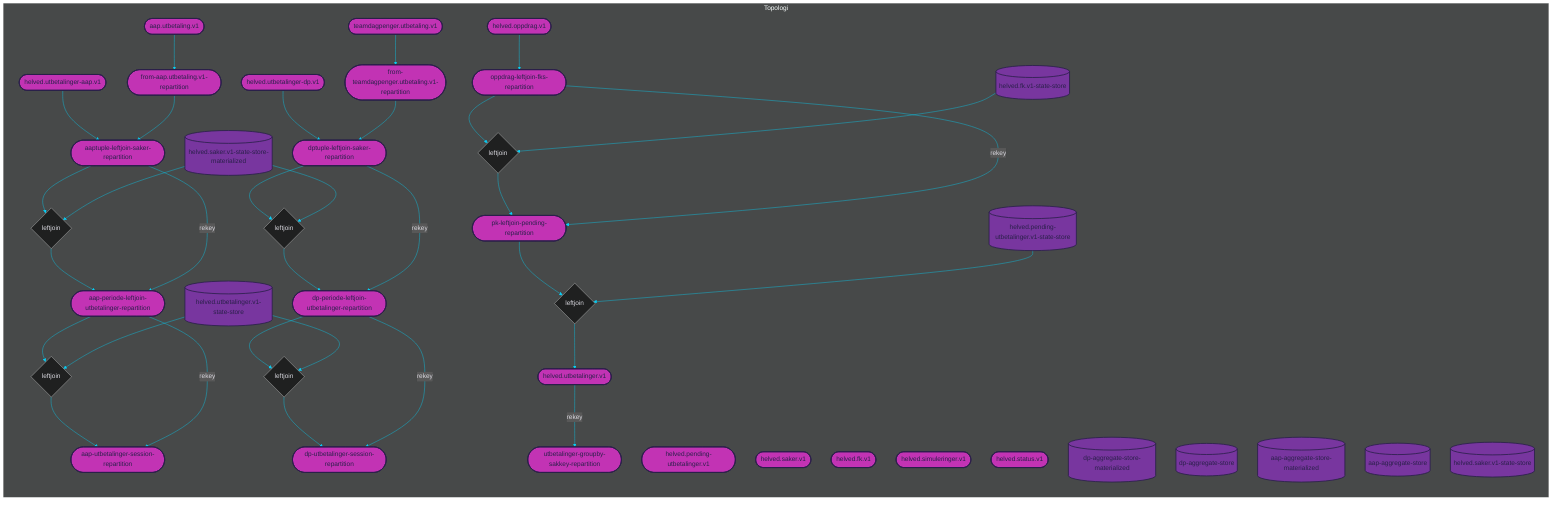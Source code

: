 %%{init: {'theme': 'dark', 'themeVariables': { 'primaryColor': '#07cff6', 'textColor': '#dad9e0', 'lineColor': '#07cff6'}}}%%

graph LR

subgraph Topologi
    %% TOPICS
    helved.utbetalinger.v1([helved.utbetalinger.v1])
	aap-periode-leftjoin-utbetalinger-repartition([aap-periode-leftjoin-utbetalinger-repartition])
	dp-periode-leftjoin-utbetalinger-repartition([dp-periode-leftjoin-utbetalinger-repartition])
	aap-utbetalinger-session-repartition([aap-utbetalinger-session-repartition])
	dp-utbetalinger-session-repartition([dp-utbetalinger-session-repartition])
	utbetalinger-groupby-sakkey-repartition([utbetalinger-groupby-sakkey-repartition])
	pk-leftjoin-pending-repartition([pk-leftjoin-pending-repartition])
	helved.pending-utbetalinger.v1([helved.pending-utbetalinger.v1])
	aaptuple-leftjoin-saker-repartition([aaptuple-leftjoin-saker-repartition])
	dptuple-leftjoin-saker-repartition([dptuple-leftjoin-saker-repartition])
	helved.saker.v1([helved.saker.v1])
	oppdrag-leftjoin-fks-repartition([oppdrag-leftjoin-fks-repartition])
	helved.fk.v1([helved.fk.v1])
	teamdagpenger.utbetaling.v1([teamdagpenger.utbetaling.v1])
	from-teamdagpenger.utbetaling.v1-repartition([from-teamdagpenger.utbetaling.v1-repartition])
	helved.utbetalinger-dp.v1([helved.utbetalinger-dp.v1])
	helved.simuleringer.v1([helved.simuleringer.v1])
	helved.oppdrag.v1([helved.oppdrag.v1])
	helved.status.v1([helved.status.v1])
	aap.utbetaling.v1([aap.utbetaling.v1])
	from-aap.utbetaling.v1-repartition([from-aap.utbetaling.v1-repartition])
	helved.utbetalinger-aap.v1([helved.utbetalinger-aap.v1])

    %% JOINS
    aap-periode-leftjoin-utbetalinger{leftjoin}
	dp-periode-leftjoin-utbetalinger{leftjoin}
	pk-leftjoin-pending{leftjoin}
	aaptuple-leftjoin-saker{leftjoin}
	dptuple-leftjoin-saker{leftjoin}
	oppdrag-leftjoin-fks{leftjoin}

    %% STATE PROCESSORS
    
    
    %% STATE STORES
    helved.utbetalinger.v1-state-store[(helved.utbetalinger.v1-state-store)]
	helved.pending-utbetalinger.v1-state-store[(helved.pending-utbetalinger.v1-state-store)]
	helved.saker.v1-state-store-materialized[(helved.saker.v1-state-store-materialized)]
	helved.fk.v1-state-store[(helved.fk.v1-state-store)]
	dp-aggregate-store-materialized[(dp-aggregate-store-materialized)]
	dp-aggregate-store[(dp-aggregate-store)]
	aap-aggregate-store-materialized[(aap-aggregate-store-materialized)]
	aap-aggregate-store[(aap-aggregate-store)]
	helved.saker.v1-state-store[(helved.saker.v1-state-store)]
    
    %% DATABASES
    
    

    %% PROCESSOR API JOBS
    
    
    %% JOIN STREAMS
    aap-periode-leftjoin-utbetalinger-repartition --> aap-periode-leftjoin-utbetalinger
	helved.utbetalinger.v1-state-store --> aap-periode-leftjoin-utbetalinger
	aap-periode-leftjoin-utbetalinger --> aap-utbetalinger-session-repartition
	dp-periode-leftjoin-utbetalinger-repartition --> dp-periode-leftjoin-utbetalinger
	helved.utbetalinger.v1-state-store --> dp-periode-leftjoin-utbetalinger
	dp-periode-leftjoin-utbetalinger --> dp-utbetalinger-session-repartition
	pk-leftjoin-pending-repartition --> pk-leftjoin-pending
	helved.pending-utbetalinger.v1-state-store --> pk-leftjoin-pending
	pk-leftjoin-pending --> helved.utbetalinger.v1
	aaptuple-leftjoin-saker-repartition --> aaptuple-leftjoin-saker
	helved.saker.v1-state-store-materialized --> aaptuple-leftjoin-saker
	aaptuple-leftjoin-saker --> aap-periode-leftjoin-utbetalinger-repartition
	dptuple-leftjoin-saker-repartition --> dptuple-leftjoin-saker
	helved.saker.v1-state-store-materialized --> dptuple-leftjoin-saker
	dptuple-leftjoin-saker --> dp-periode-leftjoin-utbetalinger-repartition
	oppdrag-leftjoin-fks-repartition --> oppdrag-leftjoin-fks
	helved.fk.v1-state-store --> oppdrag-leftjoin-fks
	oppdrag-leftjoin-fks --> pk-leftjoin-pending-repartition

    %% TABLE STREAMS
    

    %% JOB STREAMS
    
    
    %% BRANCH STREAMS
    

    %% REPARTITION STREAMS
    helved.utbetalinger.v1 --> |rekey| utbetalinger-groupby-sakkey-repartition
	aap-periode-leftjoin-utbetalinger-repartition --> |rekey| aap-utbetalinger-session-repartition
	dp-periode-leftjoin-utbetalinger-repartition --> |rekey| dp-utbetalinger-session-repartition
	aaptuple-leftjoin-saker-repartition --> |rekey| aap-periode-leftjoin-utbetalinger-repartition
	dptuple-leftjoin-saker-repartition --> |rekey| dp-periode-leftjoin-utbetalinger-repartition
	oppdrag-leftjoin-fks-repartition --> |rekey| pk-leftjoin-pending-repartition
    
    %% BASIC STREAMS
    teamdagpenger.utbetaling.v1 --> from-teamdagpenger.utbetaling.v1-repartition
	helved.utbetalinger-dp.v1 --> dptuple-leftjoin-saker-repartition
	from-teamdagpenger.utbetaling.v1-repartition --> dptuple-leftjoin-saker-repartition
	aap.utbetaling.v1 --> from-aap.utbetaling.v1-repartition
	helved.utbetalinger-aap.v1 --> aaptuple-leftjoin-saker-repartition
	from-aap.utbetaling.v1-repartition --> aaptuple-leftjoin-saker-repartition
	helved.oppdrag.v1 --> oppdrag-leftjoin-fks-repartition
    
    %% CUSTOM PROCESS STREAMS
    
end

%% COLORS
%% light    #dad9e0
%% purple   #78369f
%% pink     #c233b4
%% dark     #2a204a
%% blue     #07cff6

%% STYLES
style helved.utbetalinger.v1 fill:#c233b4, stroke:#2a204a, stroke-width:2px, color:#2a204a
style aap-periode-leftjoin-utbetalinger-repartition fill:#c233b4, stroke:#2a204a, stroke-width:2px, color:#2a204a
style dp-periode-leftjoin-utbetalinger-repartition fill:#c233b4, stroke:#2a204a, stroke-width:2px, color:#2a204a
style aap-utbetalinger-session-repartition fill:#c233b4, stroke:#2a204a, stroke-width:2px, color:#2a204a
style dp-utbetalinger-session-repartition fill:#c233b4, stroke:#2a204a, stroke-width:2px, color:#2a204a
style utbetalinger-groupby-sakkey-repartition fill:#c233b4, stroke:#2a204a, stroke-width:2px, color:#2a204a
style pk-leftjoin-pending-repartition fill:#c233b4, stroke:#2a204a, stroke-width:2px, color:#2a204a
style helved.pending-utbetalinger.v1 fill:#c233b4, stroke:#2a204a, stroke-width:2px, color:#2a204a
style aaptuple-leftjoin-saker-repartition fill:#c233b4, stroke:#2a204a, stroke-width:2px, color:#2a204a
style dptuple-leftjoin-saker-repartition fill:#c233b4, stroke:#2a204a, stroke-width:2px, color:#2a204a
style helved.saker.v1 fill:#c233b4, stroke:#2a204a, stroke-width:2px, color:#2a204a
style oppdrag-leftjoin-fks-repartition fill:#c233b4, stroke:#2a204a, stroke-width:2px, color:#2a204a
style helved.fk.v1 fill:#c233b4, stroke:#2a204a, stroke-width:2px, color:#2a204a
style teamdagpenger.utbetaling.v1 fill:#c233b4, stroke:#2a204a, stroke-width:2px, color:#2a204a
style from-teamdagpenger.utbetaling.v1-repartition fill:#c233b4, stroke:#2a204a, stroke-width:2px, color:#2a204a
style helved.utbetalinger-dp.v1 fill:#c233b4, stroke:#2a204a, stroke-width:2px, color:#2a204a
style helved.simuleringer.v1 fill:#c233b4, stroke:#2a204a, stroke-width:2px, color:#2a204a
style helved.oppdrag.v1 fill:#c233b4, stroke:#2a204a, stroke-width:2px, color:#2a204a
style helved.status.v1 fill:#c233b4, stroke:#2a204a, stroke-width:2px, color:#2a204a
style aap.utbetaling.v1 fill:#c233b4, stroke:#2a204a, stroke-width:2px, color:#2a204a
style from-aap.utbetaling.v1-repartition fill:#c233b4, stroke:#2a204a, stroke-width:2px, color:#2a204a
style helved.utbetalinger-aap.v1 fill:#c233b4, stroke:#2a204a, stroke-width:2px, color:#2a204a
style helved.utbetalinger.v1-state-store fill:#78369f, stroke:#2a204a, stroke-width:2px, color:#2a204a
style helved.pending-utbetalinger.v1-state-store fill:#78369f, stroke:#2a204a, stroke-width:2px, color:#2a204a
style helved.saker.v1-state-store-materialized fill:#78369f, stroke:#2a204a, stroke-width:2px, color:#2a204a
style helved.fk.v1-state-store fill:#78369f, stroke:#2a204a, stroke-width:2px, color:#2a204a
style dp-aggregate-store-materialized fill:#78369f, stroke:#2a204a, stroke-width:2px, color:#2a204a
style dp-aggregate-store fill:#78369f, stroke:#2a204a, stroke-width:2px, color:#2a204a
style aap-aggregate-store-materialized fill:#78369f, stroke:#2a204a, stroke-width:2px, color:#2a204a
style aap-aggregate-store fill:#78369f, stroke:#2a204a, stroke-width:2px, color:#2a204a
style helved.saker.v1-state-store fill:#78369f, stroke:#2a204a, stroke-width:2px, color:#2a204a